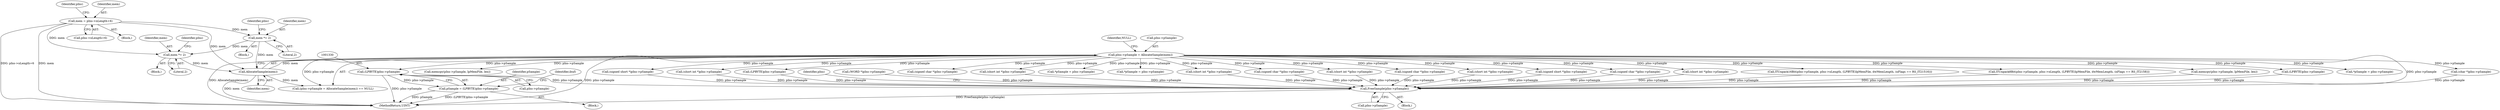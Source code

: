digraph "0_gstreamer_bc2cdd57d549ab3ba59782e9b395d0cd683fd3ac@pointer" {
"1001329" [label="(Call,(LPBYTE)pIns->pSample)"];
"1000182" [label="(Call,pIns->pSample = AllocateSample(mem))"];
"1000186" [label="(Call,AllocateSample(mem))"];
"1000159" [label="(Call,mem *= 2)"];
"1000112" [label="(Call,mem = pIns->nLength+6)"];
"1000172" [label="(Call,mem *= 2)"];
"1001327" [label="(Call,pSample = (LPBYTE)pIns->pSample)"];
"1002032" [label="(Call,FreeSample(pIns->pSample))"];
"1000161" [label="(Literal,2)"];
"1000164" [label="(Identifier,pIns)"];
"1001190" [label="(Call,(char *)pIns->pSample)"];
"1000159" [label="(Call,mem *= 2)"];
"1000160" [label="(Identifier,mem)"];
"1002038" [label="(Identifier,pIns)"];
"1000183" [label="(Call,pIns->pSample)"];
"1001645" [label="(Call,(signed short *)pIns->pSample)"];
"1000414" [label="(Call,(short int *)pIns->pSample)"];
"1000182" [label="(Call,pIns->pSample = AllocateSample(mem))"];
"1000219" [label="(Call,*pSample = pIns->pSample)"];
"1001023" [label="(Call,(LPBYTE)pIns->pSample)"];
"1000586" [label="(Call,(short int *)pIns->pSample)"];
"1000173" [label="(Identifier,mem)"];
"1001287" [label="(Call,(WORD *)pIns->pSample)"];
"1001329" [label="(Call,(LPBYTE)pIns->pSample)"];
"1001327" [label="(Call,pSample = (LPBYTE)pIns->pSample)"];
"1000468" [label="(Call,memcpy(pIns->pSample, lpMemFile, len))"];
"1000122" [label="(Identifier,pIns)"];
"1000177" [label="(Identifier,pIns)"];
"1002047" [label="(MethodReturn,UINT)"];
"1001331" [label="(Call,pIns->pSample)"];
"1000112" [label="(Call,mem = pIns->nLength+6)"];
"1000114" [label="(Call,pIns->nLength+6)"];
"1000158" [label="(Block,)"];
"1000852" [label="(Call,(short int *)pIns->pSample)"];
"1000637" [label="(Call,(signed char *)pIns->pSample)"];
"1001114" [label="(Call,(short int *)pIns->pSample)"];
"1000737" [label="(Call,(signed char *)pIns->pSample)"];
"1000106" [label="(Block,)"];
"1000181" [label="(Call,(pIns->pSample = AllocateSample(mem)) == NULL)"];
"1001254" [label="(Call,(signed char *)pIns->pSample)"];
"1000188" [label="(Identifier,NULL)"];
"1001328" [label="(Identifier,pSample)"];
"1000477" [label="(Call,(short int *)pIns->pSample)"];
"1000187" [label="(Identifier,mem)"];
"1001336" [label="(Identifier,ibuf)"];
"1002026" [label="(Block,)"];
"1000113" [label="(Identifier,mem)"];
"1000259" [label="(Call,*pSample = pIns->pSample)"];
"1000324" [label="(Call,*pSample = pIns->pSample)"];
"1001818" [label="(Call,(signed short *)pIns->pSample)"];
"1000531" [label="(Call,(signed char *)pIns->pSample)"];
"1001931" [label="(Call,(short int *)pIns->pSample)"];
"1000967" [label="(Call,ITUnpack16Bit(pIns->pSample, pIns->nLength, (LPBYTE)lpMemFile, dwMemLength, (nFlags == RS_IT21516)))"];
"1000952" [label="(Call,ITUnpack8Bit(pIns->pSample, pIns->nLength, (LPBYTE)lpMemFile, dwMemLength, (nFlags == RS_IT2158)))"];
"1002011" [label="(Call,memcpy(pIns->pSample, lpMemFile, len))"];
"1002033" [label="(Call,pIns->pSample)"];
"1002032" [label="(Call,FreeSample(pIns->pSample))"];
"1000171" [label="(Block,)"];
"1001516" [label="(Call,(LPBYTE)pIns->pSample)"];
"1001325" [label="(Block,)"];
"1000186" [label="(Call,AllocateSample(mem))"];
"1000172" [label="(Call,mem *= 2)"];
"1000174" [label="(Literal,2)"];
"1001329" -> "1001327"  [label="AST: "];
"1001329" -> "1001331"  [label="CFG: "];
"1001330" -> "1001329"  [label="AST: "];
"1001331" -> "1001329"  [label="AST: "];
"1001327" -> "1001329"  [label="CFG: "];
"1001329" -> "1002047"  [label="DDG: pIns->pSample"];
"1001329" -> "1001327"  [label="DDG: pIns->pSample"];
"1000182" -> "1001329"  [label="DDG: pIns->pSample"];
"1001329" -> "1002032"  [label="DDG: pIns->pSample"];
"1000182" -> "1000181"  [label="AST: "];
"1000182" -> "1000186"  [label="CFG: "];
"1000183" -> "1000182"  [label="AST: "];
"1000186" -> "1000182"  [label="AST: "];
"1000188" -> "1000182"  [label="CFG: "];
"1000182" -> "1002047"  [label="DDG: AllocateSample(mem)"];
"1000182" -> "1002047"  [label="DDG: pIns->pSample"];
"1000182" -> "1000181"  [label="DDG: pIns->pSample"];
"1000186" -> "1000182"  [label="DDG: mem"];
"1000182" -> "1000219"  [label="DDG: pIns->pSample"];
"1000182" -> "1000259"  [label="DDG: pIns->pSample"];
"1000182" -> "1000324"  [label="DDG: pIns->pSample"];
"1000182" -> "1000414"  [label="DDG: pIns->pSample"];
"1000182" -> "1000468"  [label="DDG: pIns->pSample"];
"1000182" -> "1000477"  [label="DDG: pIns->pSample"];
"1000182" -> "1000531"  [label="DDG: pIns->pSample"];
"1000182" -> "1000586"  [label="DDG: pIns->pSample"];
"1000182" -> "1000637"  [label="DDG: pIns->pSample"];
"1000182" -> "1000737"  [label="DDG: pIns->pSample"];
"1000182" -> "1000852"  [label="DDG: pIns->pSample"];
"1000182" -> "1000952"  [label="DDG: pIns->pSample"];
"1000182" -> "1000967"  [label="DDG: pIns->pSample"];
"1000182" -> "1001023"  [label="DDG: pIns->pSample"];
"1000182" -> "1001114"  [label="DDG: pIns->pSample"];
"1000182" -> "1001190"  [label="DDG: pIns->pSample"];
"1000182" -> "1001254"  [label="DDG: pIns->pSample"];
"1000182" -> "1001516"  [label="DDG: pIns->pSample"];
"1000182" -> "1001645"  [label="DDG: pIns->pSample"];
"1000182" -> "1001818"  [label="DDG: pIns->pSample"];
"1000182" -> "1001931"  [label="DDG: pIns->pSample"];
"1000182" -> "1002011"  [label="DDG: pIns->pSample"];
"1000182" -> "1002032"  [label="DDG: pIns->pSample"];
"1000186" -> "1000187"  [label="CFG: "];
"1000187" -> "1000186"  [label="AST: "];
"1000186" -> "1002047"  [label="DDG: mem"];
"1000186" -> "1000181"  [label="DDG: mem"];
"1000159" -> "1000186"  [label="DDG: mem"];
"1000112" -> "1000186"  [label="DDG: mem"];
"1000172" -> "1000186"  [label="DDG: mem"];
"1000159" -> "1000158"  [label="AST: "];
"1000159" -> "1000161"  [label="CFG: "];
"1000160" -> "1000159"  [label="AST: "];
"1000161" -> "1000159"  [label="AST: "];
"1000164" -> "1000159"  [label="CFG: "];
"1000112" -> "1000159"  [label="DDG: mem"];
"1000159" -> "1000172"  [label="DDG: mem"];
"1000112" -> "1000106"  [label="AST: "];
"1000112" -> "1000114"  [label="CFG: "];
"1000113" -> "1000112"  [label="AST: "];
"1000114" -> "1000112"  [label="AST: "];
"1000122" -> "1000112"  [label="CFG: "];
"1000112" -> "1002047"  [label="DDG: pIns->nLength+6"];
"1000112" -> "1002047"  [label="DDG: mem"];
"1000112" -> "1000172"  [label="DDG: mem"];
"1000172" -> "1000171"  [label="AST: "];
"1000172" -> "1000174"  [label="CFG: "];
"1000173" -> "1000172"  [label="AST: "];
"1000174" -> "1000172"  [label="AST: "];
"1000177" -> "1000172"  [label="CFG: "];
"1001327" -> "1001325"  [label="AST: "];
"1001328" -> "1001327"  [label="AST: "];
"1001336" -> "1001327"  [label="CFG: "];
"1001327" -> "1002047"  [label="DDG: (LPBYTE)pIns->pSample"];
"1001327" -> "1002047"  [label="DDG: pSample"];
"1002032" -> "1002026"  [label="AST: "];
"1002032" -> "1002033"  [label="CFG: "];
"1002033" -> "1002032"  [label="AST: "];
"1002038" -> "1002032"  [label="CFG: "];
"1002032" -> "1002047"  [label="DDG: FreeSample(pIns->pSample)"];
"1000637" -> "1002032"  [label="DDG: pIns->pSample"];
"1000952" -> "1002032"  [label="DDG: pIns->pSample"];
"1001818" -> "1002032"  [label="DDG: pIns->pSample"];
"1001516" -> "1002032"  [label="DDG: pIns->pSample"];
"1000737" -> "1002032"  [label="DDG: pIns->pSample"];
"1001114" -> "1002032"  [label="DDG: pIns->pSample"];
"1000586" -> "1002032"  [label="DDG: pIns->pSample"];
"1000477" -> "1002032"  [label="DDG: pIns->pSample"];
"1001931" -> "1002032"  [label="DDG: pIns->pSample"];
"1001023" -> "1002032"  [label="DDG: pIns->pSample"];
"1002011" -> "1002032"  [label="DDG: pIns->pSample"];
"1001190" -> "1002032"  [label="DDG: pIns->pSample"];
"1000531" -> "1002032"  [label="DDG: pIns->pSample"];
"1000414" -> "1002032"  [label="DDG: pIns->pSample"];
"1000852" -> "1002032"  [label="DDG: pIns->pSample"];
"1001287" -> "1002032"  [label="DDG: pIns->pSample"];
"1001645" -> "1002032"  [label="DDG: pIns->pSample"];
"1000967" -> "1002032"  [label="DDG: pIns->pSample"];
}
